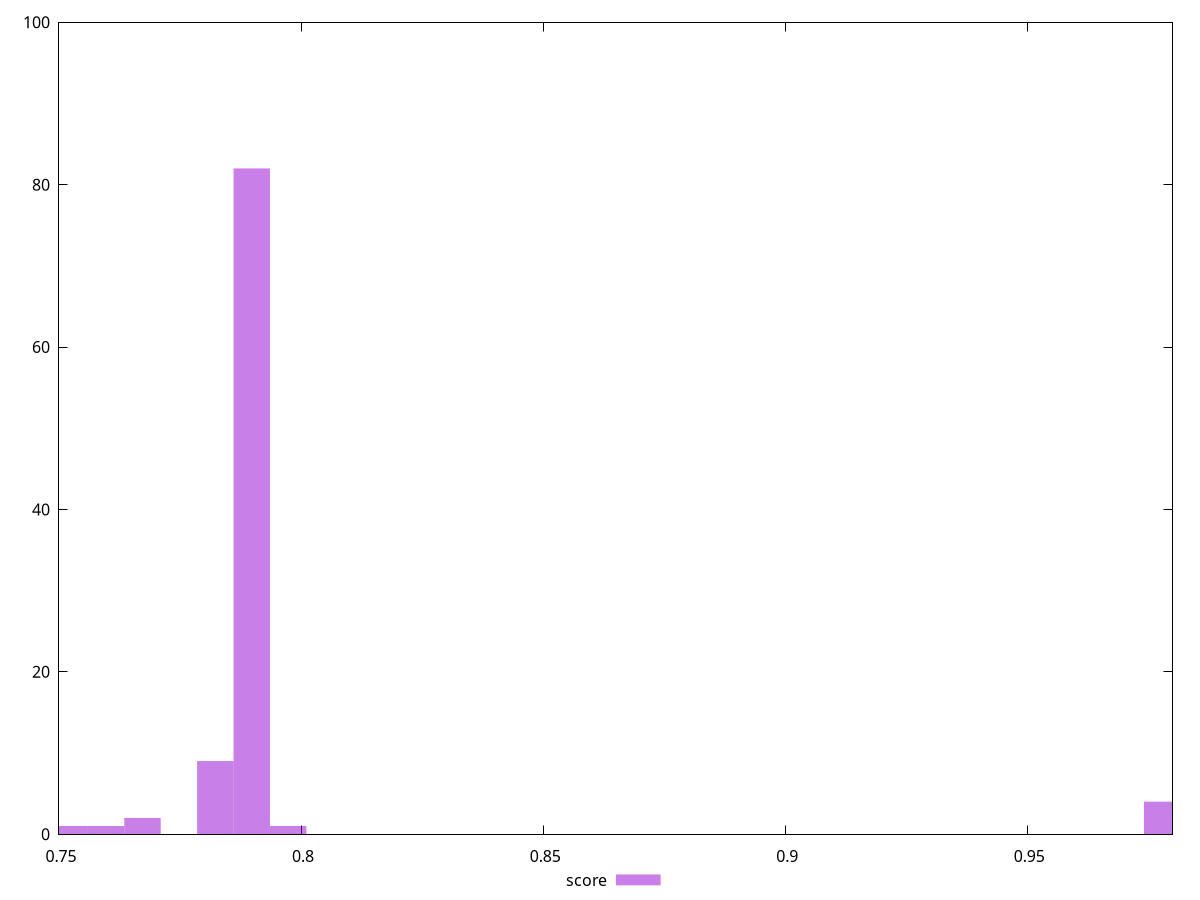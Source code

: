 reset

$score <<EOF
0.7898110482825467 82
0.9778612978736292 4
0.7822890382989034 9
0.7597230083479735 1
0.7973330582661899 1
0.7672450183316168 2
0.7522009983643302 1
EOF

set key outside below
set boxwidth 0.007522009983643302
set xrange [0.75:0.98]
set yrange [0:100]
set trange [0:100]
set style fill transparent solid 0.5 noborder
set terminal svg size 640, 490 enhanced background rgb 'white'
set output "report_00009_2021-02-08T22-37-41.559Z/interactive/samples/pages+cached+noadtech+nomedia/score/histogram.svg"

plot $score title "score" with boxes

reset
